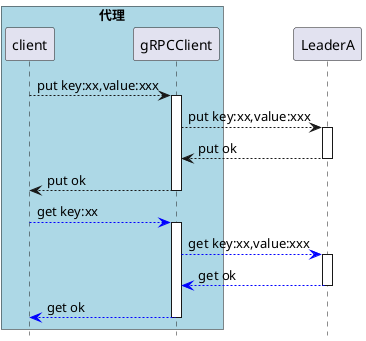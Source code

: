 @startuml














hide footbox

box "代理" #LightBlue
participant client
participant gRPCClient
end box

client --> gRPCClient : put key:xx,value:xxx
activate gRPCClient
gRPCClient  --> LeaderA : put key:xx,value:xxx
activate LeaderA
LeaderA --> gRPCClient : put ok
deactivate LeaderA
gRPCClient --> client : put ok
deactivate gRPCClient

client -[#blue]-> gRPCClient : get key:xx
activate gRPCClient
gRPCClient  -[#blue]-> LeaderA : get key:xx,value:xxx
activate LeaderA
LeaderA -[#blue]-> gRPCClient : get ok
deactivate LeaderA
gRPCClient -[#blue]-> client : get ok
deactivate gRPCClient











@enduml